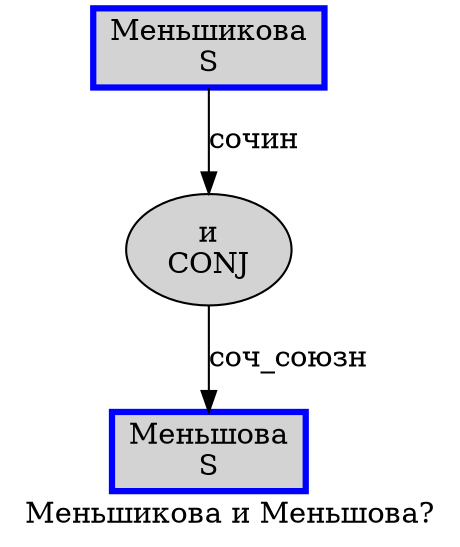 digraph SENTENCE_3436 {
	graph [label="Меньшикова и Меньшова?"]
	node [style=filled]
		0 [label="Меньшикова
S" color=blue fillcolor=lightgray penwidth=3 shape=box]
		1 [label="и
CONJ" color="" fillcolor=lightgray penwidth=1 shape=ellipse]
		2 [label="Меньшова
S" color=blue fillcolor=lightgray penwidth=3 shape=box]
			0 -> 1 [label="сочин"]
			1 -> 2 [label="соч_союзн"]
}